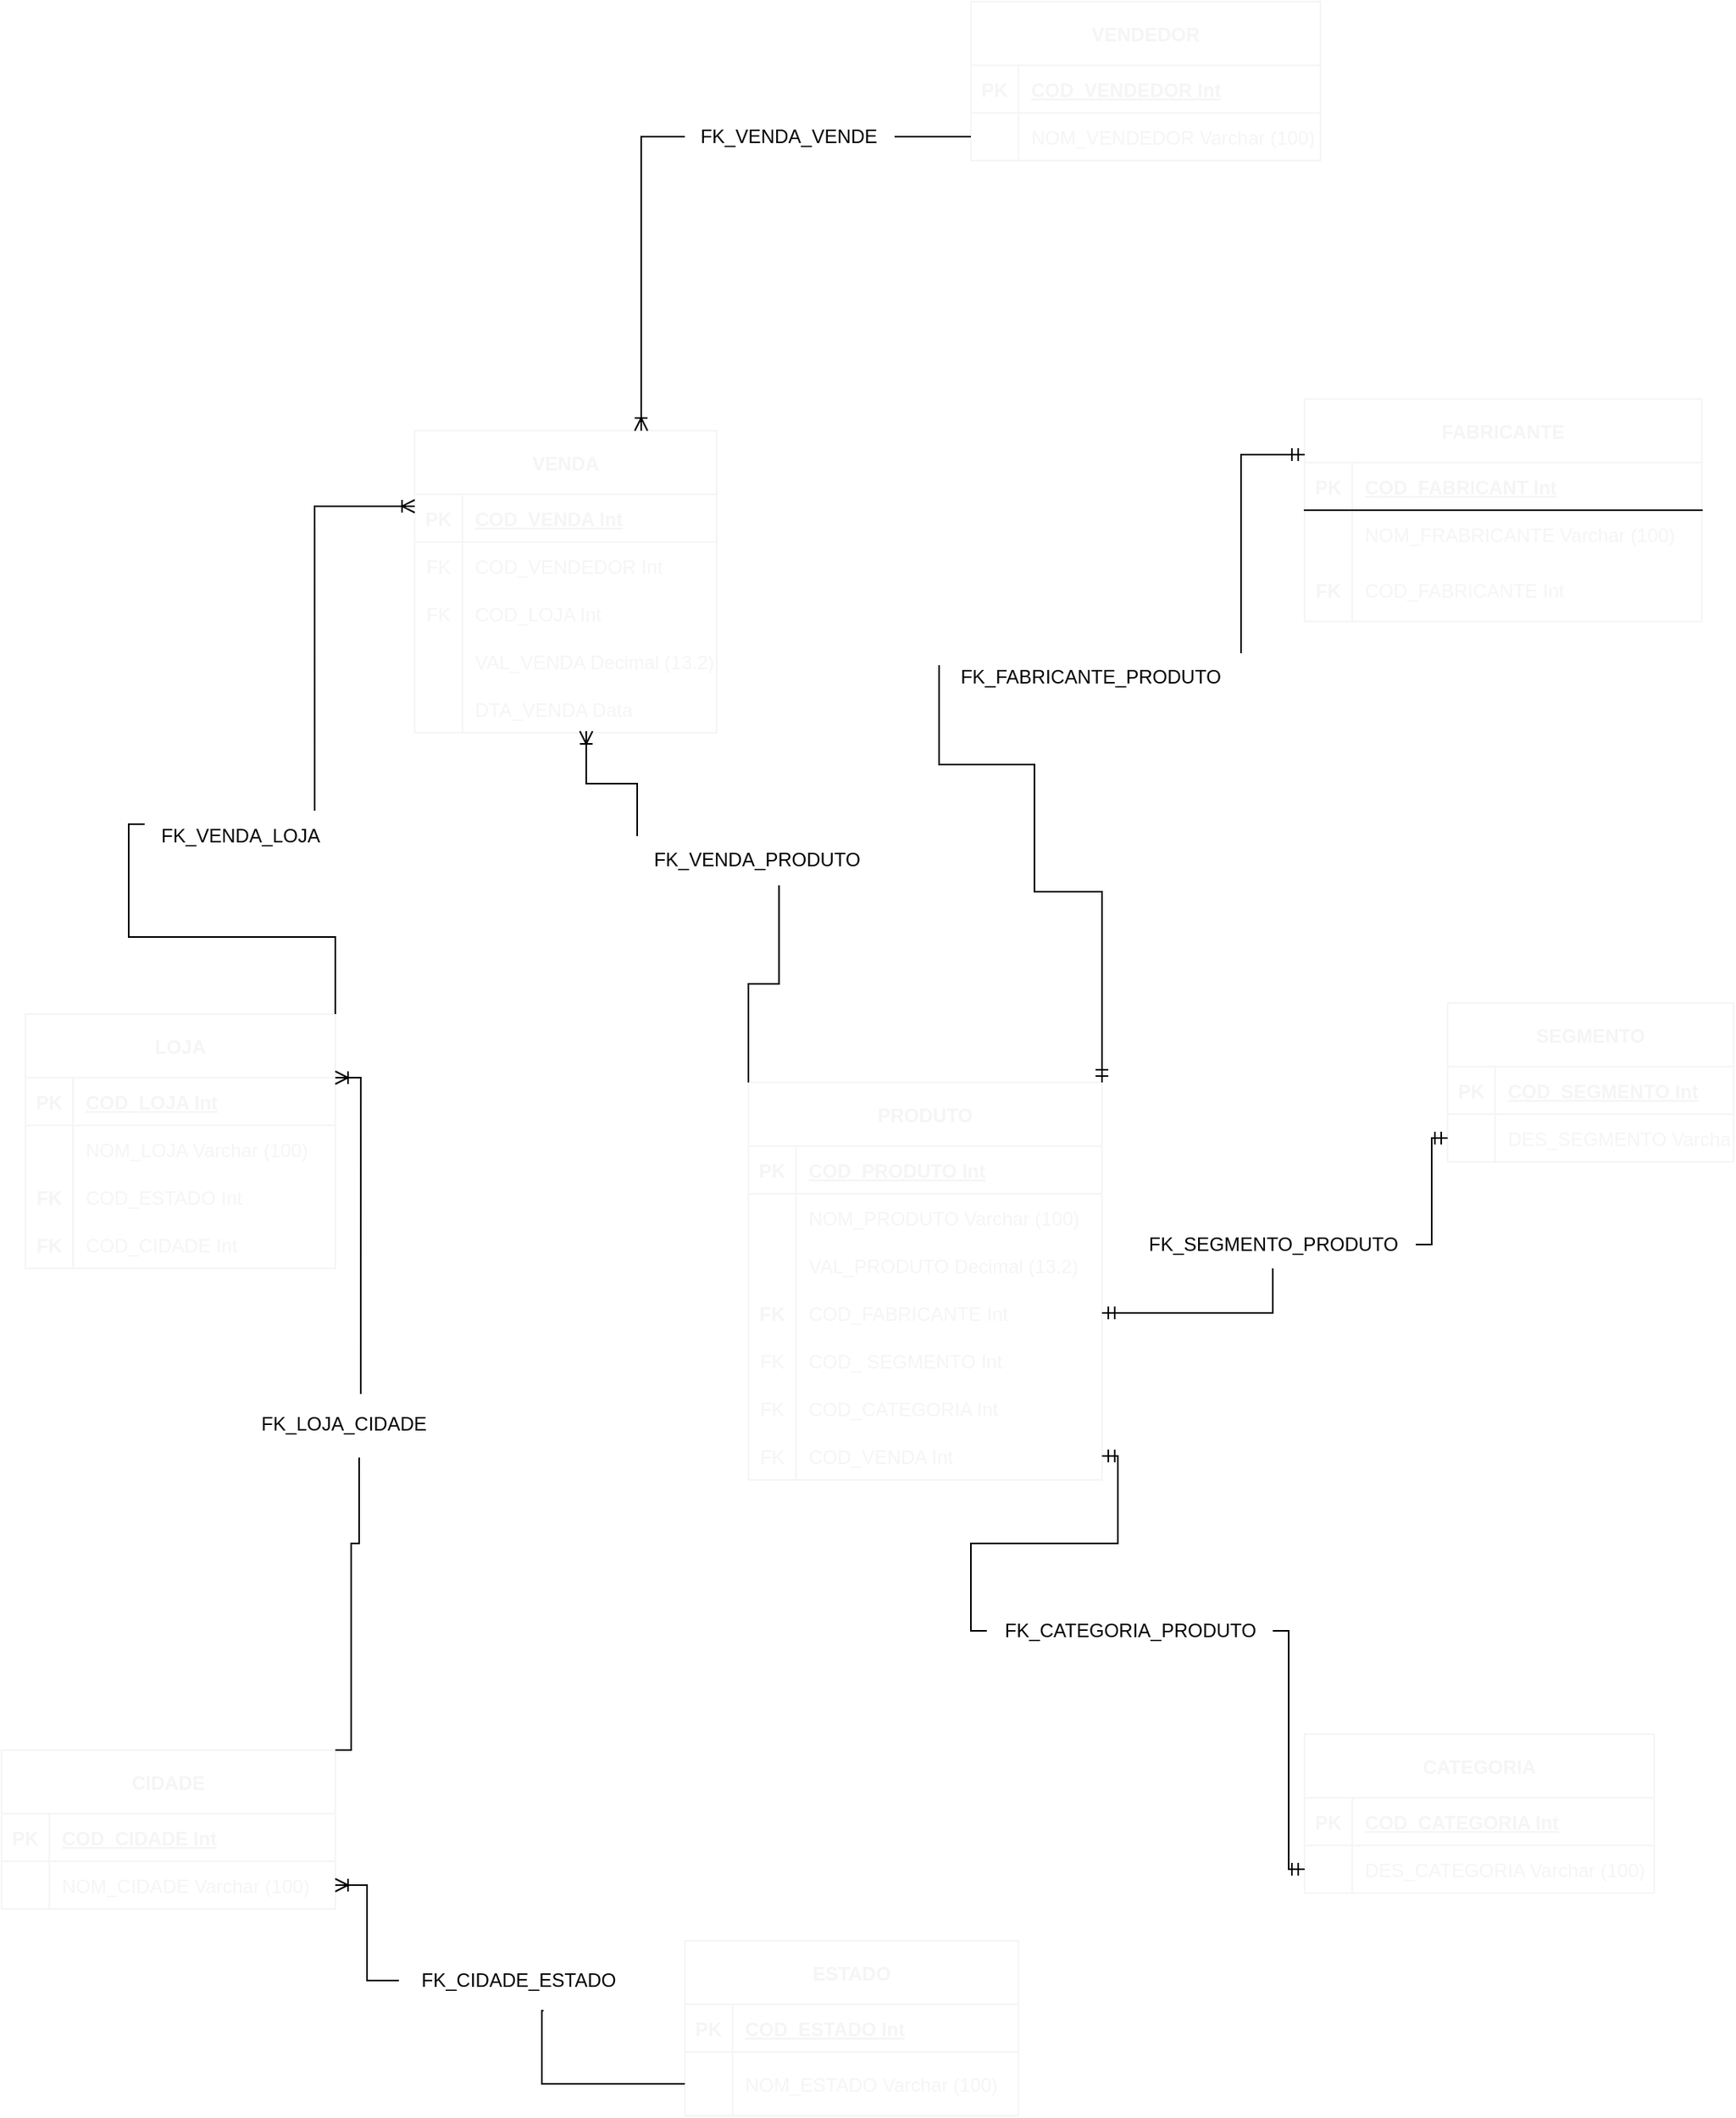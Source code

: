<mxfile version="20.4.1" type="onedrive"><diagram id="vrrOv-Y_pezjBVAI9bVj" name="Página-1"><mxGraphModel grid="1" page="1" gridSize="10" guides="1" tooltips="1" connect="1" arrows="1" fold="1" pageScale="1" pageWidth="1169" pageHeight="1654" math="0" shadow="0"><root><mxCell id="0"/><mxCell id="1" parent="0"/><mxCell id="uoWiC-rODX9-tca6bNvO-3" value="FABRICANTE" style="shape=table;startSize=40;container=1;collapsible=1;childLayout=tableLayout;fixedRows=1;rowLines=0;fontStyle=1;align=center;resizeLast=1;strokeColor=#F5F5F5;fontColor=#F5F5F5;" vertex="1" parent="1"><mxGeometry x="880" y="280" width="250" height="140" as="geometry"/></mxCell><mxCell id="uoWiC-rODX9-tca6bNvO-4" value="" style="shape=tableRow;horizontal=0;startSize=0;swimlaneHead=0;swimlaneBody=0;fillColor=none;collapsible=0;dropTarget=0;points=[[0,0.5],[1,0.5]];portConstraint=eastwest;top=0;left=0;right=0;bottom=1;strokeColor=#000000;fontColor=#F5F5F5;" vertex="1" parent="uoWiC-rODX9-tca6bNvO-3"><mxGeometry y="40" width="250" height="30" as="geometry"/></mxCell><mxCell id="uoWiC-rODX9-tca6bNvO-5" value="PK" style="shape=partialRectangle;connectable=0;fillColor=none;top=0;left=0;bottom=0;right=0;fontStyle=1;overflow=hidden;strokeColor=#000000;fontColor=#F5F5F5;" vertex="1" parent="uoWiC-rODX9-tca6bNvO-4"><mxGeometry width="30" height="30" as="geometry"><mxRectangle width="30" height="30" as="alternateBounds"/></mxGeometry></mxCell><mxCell id="uoWiC-rODX9-tca6bNvO-6" value="COD_FABRICANT Int" style="shape=partialRectangle;connectable=0;fillColor=none;top=0;left=0;bottom=0;right=0;align=left;spacingLeft=6;fontStyle=5;overflow=hidden;strokeColor=#000000;fontColor=#F5F5F5;" vertex="1" parent="uoWiC-rODX9-tca6bNvO-4"><mxGeometry x="30" width="220" height="30" as="geometry"><mxRectangle width="220" height="30" as="alternateBounds"/></mxGeometry></mxCell><mxCell id="uoWiC-rODX9-tca6bNvO-7" value="" style="shape=tableRow;horizontal=0;startSize=0;swimlaneHead=0;swimlaneBody=0;fillColor=none;collapsible=0;dropTarget=0;points=[[0,0.5],[1,0.5]];portConstraint=eastwest;top=0;left=0;right=0;bottom=0;strokeColor=#000000;fontColor=#F5F5F5;" vertex="1" parent="uoWiC-rODX9-tca6bNvO-3"><mxGeometry y="70" width="250" height="30" as="geometry"/></mxCell><mxCell id="uoWiC-rODX9-tca6bNvO-8" value="" style="shape=partialRectangle;connectable=0;fillColor=none;top=0;left=0;bottom=0;right=0;editable=1;overflow=hidden;strokeColor=#000000;fontColor=#F5F5F5;" vertex="1" parent="uoWiC-rODX9-tca6bNvO-7"><mxGeometry width="30" height="30" as="geometry"><mxRectangle width="30" height="30" as="alternateBounds"/></mxGeometry></mxCell><mxCell id="uoWiC-rODX9-tca6bNvO-9" value="NOM_FRABRICANTE Varchar (100)" style="shape=partialRectangle;connectable=0;fillColor=none;top=0;left=0;bottom=0;right=0;align=left;spacingLeft=6;overflow=hidden;strokeColor=#000000;fontColor=#F5F5F5;" vertex="1" parent="uoWiC-rODX9-tca6bNvO-7"><mxGeometry x="30" width="220" height="30" as="geometry"><mxRectangle width="220" height="30" as="alternateBounds"/></mxGeometry></mxCell><mxCell id="uoWiC-rODX9-tca6bNvO-10" value="" style="shape=tableRow;horizontal=0;startSize=0;swimlaneHead=0;swimlaneBody=0;fillColor=none;collapsible=0;dropTarget=0;points=[[0,0.5],[1,0.5]];portConstraint=eastwest;top=0;left=0;right=0;bottom=0;strokeColor=#000000;fontColor=#F5F5F5;" vertex="1" parent="uoWiC-rODX9-tca6bNvO-3"><mxGeometry y="100" width="250" height="40" as="geometry"/></mxCell><mxCell id="uoWiC-rODX9-tca6bNvO-11" value="FK" style="shape=partialRectangle;connectable=0;fillColor=none;top=0;left=0;bottom=0;right=0;editable=1;overflow=hidden;strokeColor=#F2F3FF;fontColor=#F5F5F5;fontStyle=1" vertex="1" parent="uoWiC-rODX9-tca6bNvO-10"><mxGeometry width="30" height="40" as="geometry"><mxRectangle width="30" height="40" as="alternateBounds"/></mxGeometry></mxCell><mxCell id="uoWiC-rODX9-tca6bNvO-12" value="COD_FABRICANTE Int" style="shape=partialRectangle;connectable=0;fillColor=none;top=0;left=0;bottom=0;right=0;align=left;spacingLeft=6;overflow=hidden;strokeColor=#000000;fontColor=#F5F5F5;" vertex="1" parent="uoWiC-rODX9-tca6bNvO-10"><mxGeometry x="30" width="220" height="40" as="geometry"><mxRectangle width="220" height="40" as="alternateBounds"/></mxGeometry></mxCell><mxCell id="uoWiC-rODX9-tca6bNvO-19" value="ESTADO" style="shape=table;startSize=40;container=1;collapsible=1;childLayout=tableLayout;fixedRows=1;rowLines=0;fontStyle=1;align=center;resizeLast=1;strokeColor=#F5F5F5;fontColor=#F5F5F5;" vertex="1" parent="1"><mxGeometry x="490" y="1250" width="210" height="110" as="geometry"/></mxCell><mxCell id="uoWiC-rODX9-tca6bNvO-20" value="" style="shape=tableRow;horizontal=0;startSize=0;swimlaneHead=0;swimlaneBody=0;fillColor=none;collapsible=0;dropTarget=0;points=[[0,0.5],[1,0.5]];portConstraint=eastwest;top=0;left=0;right=0;bottom=1;strokeColor=#F5F5F5;fontColor=#F5F5F5;" vertex="1" parent="uoWiC-rODX9-tca6bNvO-19"><mxGeometry y="40" width="210" height="30" as="geometry"/></mxCell><mxCell id="uoWiC-rODX9-tca6bNvO-21" value="PK" style="shape=partialRectangle;connectable=0;fillColor=none;top=0;left=0;bottom=0;right=0;fontStyle=1;overflow=hidden;strokeColor=#F5F5F5;fontColor=#F5F5F5;" vertex="1" parent="uoWiC-rODX9-tca6bNvO-20"><mxGeometry width="30" height="30" as="geometry"><mxRectangle width="30" height="30" as="alternateBounds"/></mxGeometry></mxCell><mxCell id="uoWiC-rODX9-tca6bNvO-22" value="COD_ESTADO Int" style="shape=partialRectangle;connectable=0;fillColor=none;top=0;left=0;bottom=0;right=0;align=left;spacingLeft=6;fontStyle=5;overflow=hidden;strokeColor=#F5F5F5;fontColor=#F5F5F5;" vertex="1" parent="uoWiC-rODX9-tca6bNvO-20"><mxGeometry x="30" width="180" height="30" as="geometry"><mxRectangle width="180" height="30" as="alternateBounds"/></mxGeometry></mxCell><mxCell id="uoWiC-rODX9-tca6bNvO-23" value="" style="shape=tableRow;horizontal=0;startSize=0;swimlaneHead=0;swimlaneBody=0;fillColor=none;collapsible=0;dropTarget=0;points=[[0,0.5],[1,0.5]];portConstraint=eastwest;top=0;left=0;right=0;bottom=0;strokeColor=#F5F5F5;fontColor=#F5F5F5;" vertex="1" parent="uoWiC-rODX9-tca6bNvO-19"><mxGeometry y="70" width="210" height="40" as="geometry"/></mxCell><mxCell id="uoWiC-rODX9-tca6bNvO-24" value="" style="shape=partialRectangle;connectable=0;fillColor=none;top=0;left=0;bottom=0;right=0;editable=1;overflow=hidden;strokeColor=#F5F5F5;fontColor=#F5F5F5;" vertex="1" parent="uoWiC-rODX9-tca6bNvO-23"><mxGeometry width="30" height="40" as="geometry"><mxRectangle width="30" height="40" as="alternateBounds"/></mxGeometry></mxCell><mxCell id="uoWiC-rODX9-tca6bNvO-25" value="NOM_ESTADO Varchar (100)" style="shape=partialRectangle;connectable=0;fillColor=none;top=0;left=0;bottom=0;right=0;align=left;spacingLeft=6;overflow=hidden;strokeColor=#F5F5F5;fontColor=#F5F5F5;" vertex="1" parent="uoWiC-rODX9-tca6bNvO-23"><mxGeometry x="30" width="180" height="40" as="geometry"><mxRectangle width="180" height="40" as="alternateBounds"/></mxGeometry></mxCell><mxCell id="uoWiC-rODX9-tca6bNvO-32" value="VENDEDOR" style="shape=table;startSize=40;container=1;collapsible=1;childLayout=tableLayout;fixedRows=1;rowLines=0;fontStyle=1;align=center;resizeLast=1;strokeColor=#F5F5F5;fontColor=#F5F5F5;" vertex="1" parent="1"><mxGeometry x="670" y="30" width="220" height="100" as="geometry"/></mxCell><mxCell id="uoWiC-rODX9-tca6bNvO-33" value="" style="shape=tableRow;horizontal=0;startSize=0;swimlaneHead=0;swimlaneBody=0;fillColor=none;collapsible=0;dropTarget=0;points=[[0,0.5],[1,0.5]];portConstraint=eastwest;top=0;left=0;right=0;bottom=1;strokeColor=#F5F5F5;fontColor=#F5F5F5;" vertex="1" parent="uoWiC-rODX9-tca6bNvO-32"><mxGeometry y="40" width="220" height="30" as="geometry"/></mxCell><mxCell id="uoWiC-rODX9-tca6bNvO-34" value="PK" style="shape=partialRectangle;connectable=0;fillColor=none;top=0;left=0;bottom=0;right=0;fontStyle=1;overflow=hidden;strokeColor=#F5F5F5;fontColor=#F5F5F5;" vertex="1" parent="uoWiC-rODX9-tca6bNvO-33"><mxGeometry width="30" height="30" as="geometry"><mxRectangle width="30" height="30" as="alternateBounds"/></mxGeometry></mxCell><mxCell id="uoWiC-rODX9-tca6bNvO-35" value="COD_VENDEDOR Int" style="shape=partialRectangle;connectable=0;fillColor=none;top=0;left=0;bottom=0;right=0;align=left;spacingLeft=6;fontStyle=5;overflow=hidden;strokeColor=#F5F5F5;fontColor=#F5F5F5;" vertex="1" parent="uoWiC-rODX9-tca6bNvO-33"><mxGeometry x="30" width="190" height="30" as="geometry"><mxRectangle width="190" height="30" as="alternateBounds"/></mxGeometry></mxCell><mxCell id="uoWiC-rODX9-tca6bNvO-36" value="" style="shape=tableRow;horizontal=0;startSize=0;swimlaneHead=0;swimlaneBody=0;fillColor=none;collapsible=0;dropTarget=0;points=[[0,0.5],[1,0.5]];portConstraint=eastwest;top=0;left=0;right=0;bottom=0;strokeColor=#F5F5F5;fontColor=#F5F5F5;" vertex="1" parent="uoWiC-rODX9-tca6bNvO-32"><mxGeometry y="70" width="220" height="30" as="geometry"/></mxCell><mxCell id="uoWiC-rODX9-tca6bNvO-37" value="" style="shape=partialRectangle;connectable=0;fillColor=none;top=0;left=0;bottom=0;right=0;editable=1;overflow=hidden;strokeColor=#F5F5F5;fontColor=#F5F5F5;" vertex="1" parent="uoWiC-rODX9-tca6bNvO-36"><mxGeometry width="30" height="30" as="geometry"><mxRectangle width="30" height="30" as="alternateBounds"/></mxGeometry></mxCell><mxCell id="uoWiC-rODX9-tca6bNvO-38" value="NOM_VENDEDOR Varchar (100)" style="shape=partialRectangle;connectable=0;fillColor=none;top=0;left=0;bottom=0;right=0;align=left;spacingLeft=6;overflow=hidden;strokeColor=#F5F5F5;fontColor=#F5F5F5;" vertex="1" parent="uoWiC-rODX9-tca6bNvO-36"><mxGeometry x="30" width="190" height="30" as="geometry"><mxRectangle width="190" height="30" as="alternateBounds"/></mxGeometry></mxCell><mxCell id="uoWiC-rODX9-tca6bNvO-45" value="VENDA" style="shape=table;startSize=40;container=1;collapsible=1;childLayout=tableLayout;fixedRows=1;rowLines=0;fontStyle=1;align=center;resizeLast=1;strokeColor=#F5F5F5;fontColor=#F5F5F5;" vertex="1" parent="1"><mxGeometry x="320" y="300" width="190" height="190" as="geometry"/></mxCell><mxCell id="uoWiC-rODX9-tca6bNvO-46" value="" style="shape=tableRow;horizontal=0;startSize=0;swimlaneHead=0;swimlaneBody=0;fillColor=none;collapsible=0;dropTarget=0;points=[[0,0.5],[1,0.5]];portConstraint=eastwest;top=0;left=0;right=0;bottom=1;strokeColor=#F5F5F5;fontColor=#F5F5F5;" vertex="1" parent="uoWiC-rODX9-tca6bNvO-45"><mxGeometry y="40" width="190" height="30" as="geometry"/></mxCell><mxCell id="uoWiC-rODX9-tca6bNvO-47" value="PK" style="shape=partialRectangle;connectable=0;fillColor=none;top=0;left=0;bottom=0;right=0;fontStyle=1;overflow=hidden;strokeColor=#F5F5F5;fontColor=#F5F5F5;" vertex="1" parent="uoWiC-rODX9-tca6bNvO-46"><mxGeometry width="30" height="30" as="geometry"><mxRectangle width="30" height="30" as="alternateBounds"/></mxGeometry></mxCell><mxCell id="uoWiC-rODX9-tca6bNvO-48" value="COD_VENDA Int" style="shape=partialRectangle;connectable=0;fillColor=none;top=0;left=0;bottom=0;right=0;align=left;spacingLeft=6;fontStyle=5;overflow=hidden;strokeColor=#F5F5F5;fontColor=#F5F5F5;" vertex="1" parent="uoWiC-rODX9-tca6bNvO-46"><mxGeometry x="30" width="160" height="30" as="geometry"><mxRectangle width="160" height="30" as="alternateBounds"/></mxGeometry></mxCell><mxCell id="zyvvGQVDWyYDHZCLFVzJ-11" value="" style="shape=tableRow;horizontal=0;startSize=0;swimlaneHead=0;swimlaneBody=0;fillColor=none;collapsible=0;dropTarget=0;points=[[0,0.5],[1,0.5]];portConstraint=eastwest;top=0;left=0;right=0;bottom=0;strokeColor=#F5F5F5;fontColor=#F5F5F5;" vertex="1" parent="uoWiC-rODX9-tca6bNvO-45"><mxGeometry y="70" width="190" height="30" as="geometry"/></mxCell><mxCell id="zyvvGQVDWyYDHZCLFVzJ-12" value="FK" style="shape=partialRectangle;connectable=0;fillColor=none;top=0;left=0;bottom=0;right=0;editable=1;overflow=hidden;strokeColor=#F5F5F5;fontColor=#F5F5F5;" vertex="1" parent="zyvvGQVDWyYDHZCLFVzJ-11"><mxGeometry width="30" height="30" as="geometry"><mxRectangle width="30" height="30" as="alternateBounds"/></mxGeometry></mxCell><mxCell id="zyvvGQVDWyYDHZCLFVzJ-13" value="COD_VENDEDOR Int" style="shape=partialRectangle;connectable=0;fillColor=none;top=0;left=0;bottom=0;right=0;align=left;spacingLeft=6;overflow=hidden;strokeColor=#F5F5F5;fontColor=#F5F5F5;" vertex="1" parent="zyvvGQVDWyYDHZCLFVzJ-11"><mxGeometry x="30" width="160" height="30" as="geometry"><mxRectangle width="160" height="30" as="alternateBounds"/></mxGeometry></mxCell><mxCell id="zyvvGQVDWyYDHZCLFVzJ-14" value="" style="shape=tableRow;horizontal=0;startSize=0;swimlaneHead=0;swimlaneBody=0;fillColor=none;collapsible=0;dropTarget=0;points=[[0,0.5],[1,0.5]];portConstraint=eastwest;top=0;left=0;right=0;bottom=0;strokeColor=#F5F5F5;fontColor=#F5F5F5;" vertex="1" parent="uoWiC-rODX9-tca6bNvO-45"><mxGeometry y="100" width="190" height="30" as="geometry"/></mxCell><mxCell id="zyvvGQVDWyYDHZCLFVzJ-15" value="FK" style="shape=partialRectangle;connectable=0;fillColor=none;top=0;left=0;bottom=0;right=0;editable=1;overflow=hidden;strokeColor=#F5F5F5;fontColor=#F5F5F5;" vertex="1" parent="zyvvGQVDWyYDHZCLFVzJ-14"><mxGeometry width="30" height="30" as="geometry"><mxRectangle width="30" height="30" as="alternateBounds"/></mxGeometry></mxCell><mxCell id="zyvvGQVDWyYDHZCLFVzJ-16" value="COD_LOJA Int" style="shape=partialRectangle;connectable=0;fillColor=none;top=0;left=0;bottom=0;right=0;align=left;spacingLeft=6;overflow=hidden;strokeColor=#F5F5F5;fontColor=#F5F5F5;" vertex="1" parent="zyvvGQVDWyYDHZCLFVzJ-14"><mxGeometry x="30" width="160" height="30" as="geometry"><mxRectangle width="160" height="30" as="alternateBounds"/></mxGeometry></mxCell><mxCell id="uoWiC-rODX9-tca6bNvO-49" value="" style="shape=tableRow;horizontal=0;startSize=0;swimlaneHead=0;swimlaneBody=0;fillColor=none;collapsible=0;dropTarget=0;points=[[0,0.5],[1,0.5]];portConstraint=eastwest;top=0;left=0;right=0;bottom=0;strokeColor=#F5F5F5;fontColor=#F5F5F5;" vertex="1" parent="uoWiC-rODX9-tca6bNvO-45"><mxGeometry y="130" width="190" height="30" as="geometry"/></mxCell><mxCell id="uoWiC-rODX9-tca6bNvO-50" value="" style="shape=partialRectangle;connectable=0;fillColor=none;top=0;left=0;bottom=0;right=0;editable=1;overflow=hidden;strokeColor=#F5F5F5;fontColor=#F5F5F5;" vertex="1" parent="uoWiC-rODX9-tca6bNvO-49"><mxGeometry width="30" height="30" as="geometry"><mxRectangle width="30" height="30" as="alternateBounds"/></mxGeometry></mxCell><mxCell id="uoWiC-rODX9-tca6bNvO-51" value="VAL_VENDA Decimal (13.2)" style="shape=partialRectangle;connectable=0;fillColor=none;top=0;left=0;bottom=0;right=0;align=left;spacingLeft=6;overflow=hidden;strokeColor=#F5F5F5;fontColor=#F5F5F5;" vertex="1" parent="uoWiC-rODX9-tca6bNvO-49"><mxGeometry x="30" width="160" height="30" as="geometry"><mxRectangle width="160" height="30" as="alternateBounds"/></mxGeometry></mxCell><mxCell id="uoWiC-rODX9-tca6bNvO-52" value="" style="shape=tableRow;horizontal=0;startSize=0;swimlaneHead=0;swimlaneBody=0;fillColor=none;collapsible=0;dropTarget=0;points=[[0,0.5],[1,0.5]];portConstraint=eastwest;top=0;left=0;right=0;bottom=0;strokeColor=#F5F5F5;fontColor=#F5F5F5;" vertex="1" parent="uoWiC-rODX9-tca6bNvO-45"><mxGeometry y="160" width="190" height="30" as="geometry"/></mxCell><mxCell id="uoWiC-rODX9-tca6bNvO-53" value="" style="shape=partialRectangle;connectable=0;fillColor=none;top=0;left=0;bottom=0;right=0;editable=1;overflow=hidden;strokeColor=#F5F5F5;fontColor=#F5F5F5;" vertex="1" parent="uoWiC-rODX9-tca6bNvO-52"><mxGeometry width="30" height="30" as="geometry"><mxRectangle width="30" height="30" as="alternateBounds"/></mxGeometry></mxCell><mxCell id="uoWiC-rODX9-tca6bNvO-54" value="DTA_VENDA Data" style="shape=partialRectangle;connectable=0;fillColor=none;top=0;left=0;bottom=0;right=0;align=left;spacingLeft=6;overflow=hidden;strokeColor=#F5F5F5;fontColor=#F5F5F5;" vertex="1" parent="uoWiC-rODX9-tca6bNvO-52"><mxGeometry x="30" width="160" height="30" as="geometry"><mxRectangle width="160" height="30" as="alternateBounds"/></mxGeometry></mxCell><mxCell id="uoWiC-rODX9-tca6bNvO-58" value="CATEGORIA" style="shape=table;startSize=40;container=1;collapsible=1;childLayout=tableLayout;fixedRows=1;rowLines=0;fontStyle=1;align=center;resizeLast=1;strokeColor=#F5F5F5;fontColor=#F5F5F5;" vertex="1" parent="1"><mxGeometry x="880" y="1120" width="220" height="100" as="geometry"/></mxCell><mxCell id="uoWiC-rODX9-tca6bNvO-59" value="" style="shape=tableRow;horizontal=0;startSize=0;swimlaneHead=0;swimlaneBody=0;fillColor=none;collapsible=0;dropTarget=0;points=[[0,0.5],[1,0.5]];portConstraint=eastwest;top=0;left=0;right=0;bottom=1;strokeColor=#F5F5F5;fontColor=#F5F5F5;" vertex="1" parent="uoWiC-rODX9-tca6bNvO-58"><mxGeometry y="40" width="220" height="30" as="geometry"/></mxCell><mxCell id="uoWiC-rODX9-tca6bNvO-60" value="PK" style="shape=partialRectangle;connectable=0;fillColor=none;top=0;left=0;bottom=0;right=0;fontStyle=1;overflow=hidden;strokeColor=#F5F5F5;fontColor=#F5F5F5;" vertex="1" parent="uoWiC-rODX9-tca6bNvO-59"><mxGeometry width="30" height="30" as="geometry"><mxRectangle width="30" height="30" as="alternateBounds"/></mxGeometry></mxCell><mxCell id="uoWiC-rODX9-tca6bNvO-61" value="COD_CATEGORIA Int" style="shape=partialRectangle;connectable=0;fillColor=none;top=0;left=0;bottom=0;right=0;align=left;spacingLeft=6;fontStyle=5;overflow=hidden;strokeColor=#F5F5F5;fontColor=#F5F5F5;" vertex="1" parent="uoWiC-rODX9-tca6bNvO-59"><mxGeometry x="30" width="190" height="30" as="geometry"><mxRectangle width="190" height="30" as="alternateBounds"/></mxGeometry></mxCell><mxCell id="uoWiC-rODX9-tca6bNvO-62" value="" style="shape=tableRow;horizontal=0;startSize=0;swimlaneHead=0;swimlaneBody=0;fillColor=none;collapsible=0;dropTarget=0;points=[[0,0.5],[1,0.5]];portConstraint=eastwest;top=0;left=0;right=0;bottom=0;strokeColor=#F5F5F5;fontColor=#F5F5F5;" vertex="1" parent="uoWiC-rODX9-tca6bNvO-58"><mxGeometry y="70" width="220" height="30" as="geometry"/></mxCell><mxCell id="uoWiC-rODX9-tca6bNvO-63" value="" style="shape=partialRectangle;connectable=0;fillColor=none;top=0;left=0;bottom=0;right=0;editable=1;overflow=hidden;strokeColor=#F5F5F5;fontColor=#F5F5F5;" vertex="1" parent="uoWiC-rODX9-tca6bNvO-62"><mxGeometry width="30" height="30" as="geometry"><mxRectangle width="30" height="30" as="alternateBounds"/></mxGeometry></mxCell><mxCell id="uoWiC-rODX9-tca6bNvO-64" value="DES_CATEGORIA Varchar (100)" style="shape=partialRectangle;connectable=0;fillColor=none;top=0;left=0;bottom=0;right=0;align=left;spacingLeft=6;overflow=hidden;strokeColor=#F5F5F5;fontColor=#F5F5F5;" vertex="1" parent="uoWiC-rODX9-tca6bNvO-62"><mxGeometry x="30" width="190" height="30" as="geometry"><mxRectangle width="190" height="30" as="alternateBounds"/></mxGeometry></mxCell><mxCell id="uoWiC-rODX9-tca6bNvO-71" value="PRODUTO" style="shape=table;startSize=40;container=1;collapsible=1;childLayout=tableLayout;fixedRows=1;rowLines=0;fontStyle=1;align=center;resizeLast=1;strokeColor=#F5F5F5;fontColor=#F5F5F5;" vertex="1" parent="1"><mxGeometry x="530" y="710" width="222.5" height="250" as="geometry"/></mxCell><mxCell id="uoWiC-rODX9-tca6bNvO-72" value="" style="shape=tableRow;horizontal=0;startSize=0;swimlaneHead=0;swimlaneBody=0;fillColor=none;collapsible=0;dropTarget=0;points=[[0,0.5],[1,0.5]];portConstraint=eastwest;top=0;left=0;right=0;bottom=1;strokeColor=#F5F5F5;fontColor=#F5F5F5;" vertex="1" parent="uoWiC-rODX9-tca6bNvO-71"><mxGeometry y="40" width="222.5" height="30" as="geometry"/></mxCell><mxCell id="uoWiC-rODX9-tca6bNvO-73" value="PK" style="shape=partialRectangle;connectable=0;fillColor=none;top=0;left=0;bottom=0;right=0;fontStyle=1;overflow=hidden;strokeColor=#F5F5F5;fontColor=#F5F5F5;" vertex="1" parent="uoWiC-rODX9-tca6bNvO-72"><mxGeometry width="30" height="30" as="geometry"><mxRectangle width="30" height="30" as="alternateBounds"/></mxGeometry></mxCell><mxCell id="uoWiC-rODX9-tca6bNvO-74" value="COD_PRODUTO Int" style="shape=partialRectangle;connectable=0;fillColor=none;top=0;left=0;bottom=0;right=0;align=left;spacingLeft=6;fontStyle=5;overflow=hidden;strokeColor=#F5F5F5;fontColor=#F5F5F5;" vertex="1" parent="uoWiC-rODX9-tca6bNvO-72"><mxGeometry x="30" width="192.5" height="30" as="geometry"><mxRectangle width="192.5" height="30" as="alternateBounds"/></mxGeometry></mxCell><mxCell id="uoWiC-rODX9-tca6bNvO-75" value="" style="shape=tableRow;horizontal=0;startSize=0;swimlaneHead=0;swimlaneBody=0;fillColor=none;collapsible=0;dropTarget=0;points=[[0,0.5],[1,0.5]];portConstraint=eastwest;top=0;left=0;right=0;bottom=0;strokeColor=#F5F5F5;fontColor=#F5F5F5;" vertex="1" parent="uoWiC-rODX9-tca6bNvO-71"><mxGeometry y="70" width="222.5" height="30" as="geometry"/></mxCell><mxCell id="uoWiC-rODX9-tca6bNvO-76" value="" style="shape=partialRectangle;connectable=0;fillColor=none;top=0;left=0;bottom=0;right=0;editable=1;overflow=hidden;strokeColor=#F5F5F5;fontColor=#F5F5F5;" vertex="1" parent="uoWiC-rODX9-tca6bNvO-75"><mxGeometry width="30" height="30" as="geometry"><mxRectangle width="30" height="30" as="alternateBounds"/></mxGeometry></mxCell><mxCell id="uoWiC-rODX9-tca6bNvO-77" value="NOM_PRODUTO Varchar (100)" style="shape=partialRectangle;connectable=0;fillColor=none;top=0;left=0;bottom=0;right=0;align=left;spacingLeft=6;overflow=hidden;strokeColor=#F5F5F5;fontColor=#F5F5F5;" vertex="1" parent="uoWiC-rODX9-tca6bNvO-75"><mxGeometry x="30" width="192.5" height="30" as="geometry"><mxRectangle width="192.5" height="30" as="alternateBounds"/></mxGeometry></mxCell><mxCell id="uoWiC-rODX9-tca6bNvO-78" value="" style="shape=tableRow;horizontal=0;startSize=0;swimlaneHead=0;swimlaneBody=0;fillColor=none;collapsible=0;dropTarget=0;points=[[0,0.5],[1,0.5]];portConstraint=eastwest;top=0;left=0;right=0;bottom=0;strokeColor=#F5F5F5;fontColor=#F5F5F5;" vertex="1" parent="uoWiC-rODX9-tca6bNvO-71"><mxGeometry y="100" width="222.5" height="30" as="geometry"/></mxCell><mxCell id="uoWiC-rODX9-tca6bNvO-79" value="" style="shape=partialRectangle;connectable=0;fillColor=none;top=0;left=0;bottom=0;right=0;editable=1;overflow=hidden;strokeColor=#F5F5F5;fontColor=#F5F5F5;" vertex="1" parent="uoWiC-rODX9-tca6bNvO-78"><mxGeometry width="30" height="30" as="geometry"><mxRectangle width="30" height="30" as="alternateBounds"/></mxGeometry></mxCell><mxCell id="uoWiC-rODX9-tca6bNvO-80" value="VAL_PRODUTO Decimal (13.2)" style="shape=partialRectangle;connectable=0;fillColor=none;top=0;left=0;bottom=0;right=0;align=left;spacingLeft=6;overflow=hidden;strokeColor=#F5F5F5;fontColor=#F5F5F5;" vertex="1" parent="uoWiC-rODX9-tca6bNvO-78"><mxGeometry x="30" width="192.5" height="30" as="geometry"><mxRectangle width="192.5" height="30" as="alternateBounds"/></mxGeometry></mxCell><mxCell id="uoWiC-rODX9-tca6bNvO-81" value="" style="shape=tableRow;horizontal=0;startSize=0;swimlaneHead=0;swimlaneBody=0;fillColor=none;collapsible=0;dropTarget=0;points=[[0,0.5],[1,0.5]];portConstraint=eastwest;top=0;left=0;right=0;bottom=0;strokeColor=#F5F5F5;fontColor=#F5F5F5;" vertex="1" parent="uoWiC-rODX9-tca6bNvO-71"><mxGeometry y="130" width="222.5" height="30" as="geometry"/></mxCell><mxCell id="uoWiC-rODX9-tca6bNvO-82" value="FK" style="shape=partialRectangle;connectable=0;fillColor=none;top=0;left=0;bottom=0;right=0;editable=1;overflow=hidden;strokeColor=#F5F5F5;fontColor=#F5F5F5;fontStyle=1" vertex="1" parent="uoWiC-rODX9-tca6bNvO-81"><mxGeometry width="30" height="30" as="geometry"><mxRectangle width="30" height="30" as="alternateBounds"/></mxGeometry></mxCell><mxCell id="uoWiC-rODX9-tca6bNvO-83" value="COD_FABRICANTE Int" style="shape=partialRectangle;connectable=0;fillColor=none;top=0;left=0;bottom=0;right=0;align=left;spacingLeft=6;overflow=hidden;strokeColor=#F5F5F5;fontColor=#F5F5F5;" vertex="1" parent="uoWiC-rODX9-tca6bNvO-81"><mxGeometry x="30" width="192.5" height="30" as="geometry"><mxRectangle width="192.5" height="30" as="alternateBounds"/></mxGeometry></mxCell><mxCell id="uoWiC-rODX9-tca6bNvO-126" value="" style="shape=tableRow;horizontal=0;startSize=0;swimlaneHead=0;swimlaneBody=0;fillColor=none;collapsible=0;dropTarget=0;points=[[0,0.5],[1,0.5]];portConstraint=eastwest;top=0;left=0;right=0;bottom=0;strokeColor=#F5F5F5;fontColor=#F5F5F5;" vertex="1" parent="uoWiC-rODX9-tca6bNvO-71"><mxGeometry y="160" width="222.5" height="30" as="geometry"/></mxCell><mxCell id="uoWiC-rODX9-tca6bNvO-127" value="FK" style="shape=partialRectangle;connectable=0;fillColor=none;top=0;left=0;bottom=0;right=0;editable=1;overflow=hidden;strokeColor=#F5F5F5;fontColor=#F5F5F5;" vertex="1" parent="uoWiC-rODX9-tca6bNvO-126"><mxGeometry width="30" height="30" as="geometry"><mxRectangle width="30" height="30" as="alternateBounds"/></mxGeometry></mxCell><mxCell id="uoWiC-rODX9-tca6bNvO-128" value="COD_ SEGMENTO Int" style="shape=partialRectangle;connectable=0;fillColor=none;top=0;left=0;bottom=0;right=0;align=left;spacingLeft=6;overflow=hidden;strokeColor=#F5F5F5;fontColor=#F5F5F5;" vertex="1" parent="uoWiC-rODX9-tca6bNvO-126"><mxGeometry x="30" width="192.5" height="30" as="geometry"><mxRectangle width="192.5" height="30" as="alternateBounds"/></mxGeometry></mxCell><mxCell id="uoWiC-rODX9-tca6bNvO-129" value="" style="shape=tableRow;horizontal=0;startSize=0;swimlaneHead=0;swimlaneBody=0;fillColor=none;collapsible=0;dropTarget=0;points=[[0,0.5],[1,0.5]];portConstraint=eastwest;top=0;left=0;right=0;bottom=0;strokeColor=#F5F5F5;fontColor=#F5F5F5;" vertex="1" parent="uoWiC-rODX9-tca6bNvO-71"><mxGeometry y="190" width="222.5" height="30" as="geometry"/></mxCell><mxCell id="uoWiC-rODX9-tca6bNvO-130" value="FK" style="shape=partialRectangle;connectable=0;fillColor=none;top=0;left=0;bottom=0;right=0;editable=1;overflow=hidden;strokeColor=#F5F5F5;fontColor=#F5F5F5;" vertex="1" parent="uoWiC-rODX9-tca6bNvO-129"><mxGeometry width="30" height="30" as="geometry"><mxRectangle width="30" height="30" as="alternateBounds"/></mxGeometry></mxCell><mxCell id="uoWiC-rODX9-tca6bNvO-131" value="COD_CATEGORIA Int" style="shape=partialRectangle;connectable=0;fillColor=none;top=0;left=0;bottom=0;right=0;align=left;spacingLeft=6;overflow=hidden;strokeColor=#F5F5F5;fontColor=#F5F5F5;" vertex="1" parent="uoWiC-rODX9-tca6bNvO-129"><mxGeometry x="30" width="192.5" height="30" as="geometry"><mxRectangle width="192.5" height="30" as="alternateBounds"/></mxGeometry></mxCell><mxCell id="uoWiC-rODX9-tca6bNvO-132" value="" style="shape=tableRow;horizontal=0;startSize=0;swimlaneHead=0;swimlaneBody=0;fillColor=none;collapsible=0;dropTarget=0;points=[[0,0.5],[1,0.5]];portConstraint=eastwest;top=0;left=0;right=0;bottom=0;strokeColor=#F5F5F5;fontColor=#F5F5F5;" vertex="1" parent="uoWiC-rODX9-tca6bNvO-71"><mxGeometry y="220" width="222.5" height="30" as="geometry"/></mxCell><mxCell id="uoWiC-rODX9-tca6bNvO-133" value="FK" style="shape=partialRectangle;connectable=0;fillColor=none;top=0;left=0;bottom=0;right=0;editable=1;overflow=hidden;strokeColor=#F5F5F5;fontColor=#F5F5F5;" vertex="1" parent="uoWiC-rODX9-tca6bNvO-132"><mxGeometry width="30" height="30" as="geometry"><mxRectangle width="30" height="30" as="alternateBounds"/></mxGeometry></mxCell><mxCell id="uoWiC-rODX9-tca6bNvO-134" value="COD_VENDA Int" style="shape=partialRectangle;connectable=0;fillColor=none;top=0;left=0;bottom=0;right=0;align=left;spacingLeft=6;overflow=hidden;strokeColor=#F5F5F5;fontColor=#F5F5F5;" vertex="1" parent="uoWiC-rODX9-tca6bNvO-132"><mxGeometry x="30" width="192.5" height="30" as="geometry"><mxRectangle width="192.5" height="30" as="alternateBounds"/></mxGeometry></mxCell><mxCell id="uoWiC-rODX9-tca6bNvO-84" value="SEGMENTO" style="shape=table;startSize=40;container=1;collapsible=1;childLayout=tableLayout;fixedRows=1;rowLines=0;fontStyle=1;align=center;resizeLast=1;strokeColor=#F5F5F5;fontColor=#F5F5F5;" vertex="1" parent="1"><mxGeometry x="970" y="660" width="180" height="100" as="geometry"/></mxCell><mxCell id="uoWiC-rODX9-tca6bNvO-85" value="" style="shape=tableRow;horizontal=0;startSize=0;swimlaneHead=0;swimlaneBody=0;fillColor=none;collapsible=0;dropTarget=0;points=[[0,0.5],[1,0.5]];portConstraint=eastwest;top=0;left=0;right=0;bottom=1;strokeColor=#F5F5F5;fontColor=#F5F5F5;" vertex="1" parent="uoWiC-rODX9-tca6bNvO-84"><mxGeometry y="40" width="180" height="30" as="geometry"/></mxCell><mxCell id="uoWiC-rODX9-tca6bNvO-86" value="PK" style="shape=partialRectangle;connectable=0;fillColor=none;top=0;left=0;bottom=0;right=0;fontStyle=1;overflow=hidden;strokeColor=#F5F5F5;fontColor=#F5F5F5;" vertex="1" parent="uoWiC-rODX9-tca6bNvO-85"><mxGeometry width="30" height="30" as="geometry"><mxRectangle width="30" height="30" as="alternateBounds"/></mxGeometry></mxCell><mxCell id="uoWiC-rODX9-tca6bNvO-87" value="COD_SEGMENTO Int" style="shape=partialRectangle;connectable=0;fillColor=none;top=0;left=0;bottom=0;right=0;align=left;spacingLeft=6;fontStyle=5;overflow=hidden;strokeColor=#F5F5F5;fontColor=#F5F5F5;" vertex="1" parent="uoWiC-rODX9-tca6bNvO-85"><mxGeometry x="30" width="150" height="30" as="geometry"><mxRectangle width="150" height="30" as="alternateBounds"/></mxGeometry></mxCell><mxCell id="uoWiC-rODX9-tca6bNvO-88" value="" style="shape=tableRow;horizontal=0;startSize=0;swimlaneHead=0;swimlaneBody=0;fillColor=none;collapsible=0;dropTarget=0;points=[[0,0.5],[1,0.5]];portConstraint=eastwest;top=0;left=0;right=0;bottom=0;strokeColor=#F5F5F5;fontColor=#F5F5F5;" vertex="1" parent="uoWiC-rODX9-tca6bNvO-84"><mxGeometry y="70" width="180" height="30" as="geometry"/></mxCell><mxCell id="uoWiC-rODX9-tca6bNvO-89" value="" style="shape=partialRectangle;connectable=0;fillColor=none;top=0;left=0;bottom=0;right=0;editable=1;overflow=hidden;strokeColor=#F5F5F5;fontColor=#F5F5F5;" vertex="1" parent="uoWiC-rODX9-tca6bNvO-88"><mxGeometry width="30" height="30" as="geometry"><mxRectangle width="30" height="30" as="alternateBounds"/></mxGeometry></mxCell><mxCell id="uoWiC-rODX9-tca6bNvO-90" value="DES_SEGMENTO Varchar (100)" style="shape=partialRectangle;connectable=0;fillColor=none;top=0;left=0;bottom=0;right=0;align=left;spacingLeft=6;overflow=hidden;strokeColor=#F5F5F5;fontColor=#F5F5F5;" vertex="1" parent="uoWiC-rODX9-tca6bNvO-88"><mxGeometry x="30" width="150" height="30" as="geometry"><mxRectangle width="150" height="30" as="alternateBounds"/></mxGeometry></mxCell><mxCell id="uoWiC-rODX9-tca6bNvO-97" value="CIDADE" style="shape=table;startSize=40;container=1;collapsible=1;childLayout=tableLayout;fixedRows=1;rowLines=0;fontStyle=1;align=center;resizeLast=1;strokeColor=#F5F5F5;fontColor=#F5F5F5;" vertex="1" parent="1"><mxGeometry x="60" y="1130" width="210" height="100" as="geometry"/></mxCell><mxCell id="uoWiC-rODX9-tca6bNvO-98" value="" style="shape=tableRow;horizontal=0;startSize=0;swimlaneHead=0;swimlaneBody=0;fillColor=none;collapsible=0;dropTarget=0;points=[[0,0.5],[1,0.5]];portConstraint=eastwest;top=0;left=0;right=0;bottom=1;strokeColor=#F5F5F5;fontColor=#F5F5F5;" vertex="1" parent="uoWiC-rODX9-tca6bNvO-97"><mxGeometry y="40" width="210" height="30" as="geometry"/></mxCell><mxCell id="uoWiC-rODX9-tca6bNvO-99" value="PK" style="shape=partialRectangle;connectable=0;fillColor=none;top=0;left=0;bottom=0;right=0;fontStyle=1;overflow=hidden;strokeColor=#F5F5F5;fontColor=#F5F5F5;" vertex="1" parent="uoWiC-rODX9-tca6bNvO-98"><mxGeometry width="30" height="30" as="geometry"><mxRectangle width="30" height="30" as="alternateBounds"/></mxGeometry></mxCell><mxCell id="uoWiC-rODX9-tca6bNvO-100" value="COD_CIDADE Int" style="shape=partialRectangle;connectable=0;fillColor=none;top=0;left=0;bottom=0;right=0;align=left;spacingLeft=6;fontStyle=5;overflow=hidden;strokeColor=#F5F5F5;fontColor=#F5F5F5;" vertex="1" parent="uoWiC-rODX9-tca6bNvO-98"><mxGeometry x="30" width="180" height="30" as="geometry"><mxRectangle width="180" height="30" as="alternateBounds"/></mxGeometry></mxCell><mxCell id="uoWiC-rODX9-tca6bNvO-101" value="" style="shape=tableRow;horizontal=0;startSize=0;swimlaneHead=0;swimlaneBody=0;fillColor=none;collapsible=0;dropTarget=0;points=[[0,0.5],[1,0.5]];portConstraint=eastwest;top=0;left=0;right=0;bottom=0;strokeColor=#F5F5F5;fontColor=#F5F5F5;" vertex="1" parent="uoWiC-rODX9-tca6bNvO-97"><mxGeometry y="70" width="210" height="30" as="geometry"/></mxCell><mxCell id="uoWiC-rODX9-tca6bNvO-102" value="" style="shape=partialRectangle;connectable=0;fillColor=none;top=0;left=0;bottom=0;right=0;editable=1;overflow=hidden;strokeColor=#F5F5F5;fontColor=#F5F5F5;" vertex="1" parent="uoWiC-rODX9-tca6bNvO-101"><mxGeometry width="30" height="30" as="geometry"><mxRectangle width="30" height="30" as="alternateBounds"/></mxGeometry></mxCell><mxCell id="uoWiC-rODX9-tca6bNvO-103" value="NOM_CIDADE Varchar (100)" style="shape=partialRectangle;connectable=0;fillColor=none;top=0;left=0;bottom=0;right=0;align=left;spacingLeft=6;overflow=hidden;strokeColor=#F5F5F5;fontColor=#F5F5F5;" vertex="1" parent="uoWiC-rODX9-tca6bNvO-101"><mxGeometry x="30" width="180" height="30" as="geometry"><mxRectangle width="180" height="30" as="alternateBounds"/></mxGeometry></mxCell><mxCell id="uoWiC-rODX9-tca6bNvO-110" value="LOJA" style="shape=table;startSize=40;container=1;collapsible=1;childLayout=tableLayout;fixedRows=1;rowLines=0;fontStyle=1;align=center;resizeLast=1;strokeColor=#F5F5F5;fontColor=#F5F5F5;" vertex="1" parent="1"><mxGeometry x="75" y="667" width="195" height="160" as="geometry"/></mxCell><mxCell id="uoWiC-rODX9-tca6bNvO-111" value="" style="shape=tableRow;horizontal=0;startSize=0;swimlaneHead=0;swimlaneBody=0;fillColor=none;collapsible=0;dropTarget=0;points=[[0,0.5],[1,0.5]];portConstraint=eastwest;top=0;left=0;right=0;bottom=1;strokeColor=#F5F5F5;fontColor=#F5F5F5;" vertex="1" parent="uoWiC-rODX9-tca6bNvO-110"><mxGeometry y="40" width="195" height="30" as="geometry"/></mxCell><mxCell id="uoWiC-rODX9-tca6bNvO-112" value="PK" style="shape=partialRectangle;connectable=0;fillColor=none;top=0;left=0;bottom=0;right=0;fontStyle=1;overflow=hidden;strokeColor=#F5F5F5;fontColor=#F5F5F5;" vertex="1" parent="uoWiC-rODX9-tca6bNvO-111"><mxGeometry width="30" height="30" as="geometry"><mxRectangle width="30" height="30" as="alternateBounds"/></mxGeometry></mxCell><mxCell id="uoWiC-rODX9-tca6bNvO-113" value="COD_LOJA Int" style="shape=partialRectangle;connectable=0;fillColor=none;top=0;left=0;bottom=0;right=0;align=left;spacingLeft=6;fontStyle=5;overflow=hidden;strokeColor=#F5F5F5;fontColor=#F5F5F5;" vertex="1" parent="uoWiC-rODX9-tca6bNvO-111"><mxGeometry x="30" width="165" height="30" as="geometry"><mxRectangle width="165" height="30" as="alternateBounds"/></mxGeometry></mxCell><mxCell id="uoWiC-rODX9-tca6bNvO-114" value="" style="shape=tableRow;horizontal=0;startSize=0;swimlaneHead=0;swimlaneBody=0;fillColor=none;collapsible=0;dropTarget=0;points=[[0,0.5],[1,0.5]];portConstraint=eastwest;top=0;left=0;right=0;bottom=0;strokeColor=#F5F5F5;fontColor=#F5F5F5;" vertex="1" parent="uoWiC-rODX9-tca6bNvO-110"><mxGeometry y="70" width="195" height="30" as="geometry"/></mxCell><mxCell id="uoWiC-rODX9-tca6bNvO-115" value="" style="shape=partialRectangle;connectable=0;fillColor=none;top=0;left=0;bottom=0;right=0;editable=1;overflow=hidden;strokeColor=#F5F5F5;fontColor=#F5F5F5;" vertex="1" parent="uoWiC-rODX9-tca6bNvO-114"><mxGeometry width="30" height="30" as="geometry"><mxRectangle width="30" height="30" as="alternateBounds"/></mxGeometry></mxCell><mxCell id="uoWiC-rODX9-tca6bNvO-116" value="NOM_LOJA Varchar (100)" style="shape=partialRectangle;connectable=0;fillColor=none;top=0;left=0;bottom=0;right=0;align=left;spacingLeft=6;overflow=hidden;strokeColor=#F5F5F5;fontColor=#F5F5F5;" vertex="1" parent="uoWiC-rODX9-tca6bNvO-114"><mxGeometry x="30" width="165" height="30" as="geometry"><mxRectangle width="165" height="30" as="alternateBounds"/></mxGeometry></mxCell><mxCell id="uoWiC-rODX9-tca6bNvO-117" value="" style="shape=tableRow;horizontal=0;startSize=0;swimlaneHead=0;swimlaneBody=0;fillColor=none;collapsible=0;dropTarget=0;points=[[0,0.5],[1,0.5]];portConstraint=eastwest;top=0;left=0;right=0;bottom=0;strokeColor=#F5F5F5;fontColor=#F5F5F5;" vertex="1" parent="uoWiC-rODX9-tca6bNvO-110"><mxGeometry y="100" width="195" height="30" as="geometry"/></mxCell><mxCell id="uoWiC-rODX9-tca6bNvO-118" value="FK" style="shape=partialRectangle;connectable=0;fillColor=none;top=0;left=0;bottom=0;right=0;editable=1;overflow=hidden;strokeColor=#F5F5F5;fontColor=#F5F5F5;fontStyle=1" vertex="1" parent="uoWiC-rODX9-tca6bNvO-117"><mxGeometry width="30" height="30" as="geometry"><mxRectangle width="30" height="30" as="alternateBounds"/></mxGeometry></mxCell><mxCell id="uoWiC-rODX9-tca6bNvO-119" value="COD_ESTADO Int" style="shape=partialRectangle;connectable=0;fillColor=none;top=0;left=0;bottom=0;right=0;align=left;spacingLeft=6;overflow=hidden;strokeColor=#F5F5F5;fontColor=#F5F5F5;" vertex="1" parent="uoWiC-rODX9-tca6bNvO-117"><mxGeometry x="30" width="165" height="30" as="geometry"><mxRectangle width="165" height="30" as="alternateBounds"/></mxGeometry></mxCell><mxCell id="uoWiC-rODX9-tca6bNvO-120" value="" style="shape=tableRow;horizontal=0;startSize=0;swimlaneHead=0;swimlaneBody=0;fillColor=none;collapsible=0;dropTarget=0;points=[[0,0.5],[1,0.5]];portConstraint=eastwest;top=0;left=0;right=0;bottom=0;strokeColor=#F5F5F5;fontColor=#F5F5F5;" vertex="1" parent="uoWiC-rODX9-tca6bNvO-110"><mxGeometry y="130" width="195" height="30" as="geometry"/></mxCell><mxCell id="uoWiC-rODX9-tca6bNvO-121" value="FK" style="shape=partialRectangle;connectable=0;fillColor=none;top=0;left=0;bottom=0;right=0;editable=1;overflow=hidden;strokeColor=#F5F5F5;fontColor=#F5F5F5;fontStyle=1" vertex="1" parent="uoWiC-rODX9-tca6bNvO-120"><mxGeometry width="30" height="30" as="geometry"><mxRectangle width="30" height="30" as="alternateBounds"/></mxGeometry></mxCell><mxCell id="uoWiC-rODX9-tca6bNvO-122" value="COD_CIDADE Int" style="shape=partialRectangle;connectable=0;fillColor=none;top=0;left=0;bottom=0;right=0;align=left;spacingLeft=6;overflow=hidden;strokeColor=#F5F5F5;fontColor=#F5F5F5;" vertex="1" parent="uoWiC-rODX9-tca6bNvO-120"><mxGeometry x="30" width="165" height="30" as="geometry"><mxRectangle width="165" height="30" as="alternateBounds"/></mxGeometry></mxCell><mxCell id="uoWiC-rODX9-tca6bNvO-136" value="" style="edgeStyle=elbowEdgeStyle;fontSize=12;html=1;endArrow=ERoneToMany;rounded=0;fontColor=#F5F5F5;exitX=0;exitY=0;exitDx=0;exitDy=0;elbow=vertical;startArrow=none;entryX=0.568;entryY=0.967;entryDx=0;entryDy=0;entryPerimeter=0;" edge="1" parent="1" source="FucgtR_fYXHl5SNvzZDB-12" target="uoWiC-rODX9-tca6bNvO-52"><mxGeometry width="100" height="100" relative="1" as="geometry"><mxPoint x="320" y="760" as="sourcePoint"/><mxPoint x="390" y="720" as="targetPoint"/></mxGeometry></mxCell><mxCell id="uoWiC-rODX9-tca6bNvO-137" value="" style="edgeStyle=orthogonalEdgeStyle;fontSize=12;html=1;endArrow=ERoneToMany;rounded=0;fontColor=#F5F5F5;exitX=0.892;exitY=-0.033;exitDx=0;exitDy=0;entryX=0;entryY=0.25;entryDx=0;entryDy=0;startArrow=none;exitPerimeter=0;" edge="1" parent="1" source="FucgtR_fYXHl5SNvzZDB-7" target="uoWiC-rODX9-tca6bNvO-45"><mxGeometry width="100" height="100" relative="1" as="geometry"><mxPoint x="440" y="760" as="sourcePoint"/><mxPoint x="540" y="660" as="targetPoint"/><Array as="points"><mxPoint x="257" y="348"/></Array></mxGeometry></mxCell><mxCell id="uoWiC-rODX9-tca6bNvO-138" value="" style="edgeStyle=orthogonalEdgeStyle;fontSize=12;html=1;endArrow=ERoneToMany;rounded=0;fontColor=#F5F5F5;exitX=0;exitY=0.5;exitDx=0;exitDy=0;entryX=1;entryY=0.5;entryDx=0;entryDy=0;startArrow=none;" edge="1" parent="1" source="FucgtR_fYXHl5SNvzZDB-1" target="uoWiC-rODX9-tca6bNvO-101"><mxGeometry width="100" height="100" relative="1" as="geometry"><mxPoint x="440" y="930" as="sourcePoint"/><mxPoint x="540" y="830" as="targetPoint"/><Array as="points"/></mxGeometry></mxCell><mxCell id="uoWiC-rODX9-tca6bNvO-139" value="" style="edgeStyle=orthogonalEdgeStyle;fontSize=12;html=1;endArrow=ERoneToMany;rounded=0;fontColor=#F5F5F5;entryX=1;entryY=0.25;entryDx=0;entryDy=0;exitX=0.585;exitY=-0.133;exitDx=0;exitDy=0;startArrow=none;exitPerimeter=0;" edge="1" parent="1" source="FucgtR_fYXHl5SNvzZDB-4" target="uoWiC-rODX9-tca6bNvO-110"><mxGeometry width="100" height="100" relative="1" as="geometry"><mxPoint x="250" y="1160" as="sourcePoint"/><mxPoint x="540" y="830" as="targetPoint"/><Array as="points"/></mxGeometry></mxCell><mxCell id="uoWiC-rODX9-tca6bNvO-143" value="" style="edgeStyle=orthogonalEdgeStyle;fontSize=12;html=1;endArrow=ERmandOne;startArrow=none;rounded=0;fontColor=#F5F5F5;exitX=1;exitY=0;exitDx=0;exitDy=0;entryX=0;entryY=0.25;entryDx=0;entryDy=0;" edge="1" parent="1" source="FucgtR_fYXHl5SNvzZDB-18" target="uoWiC-rODX9-tca6bNvO-3"><mxGeometry width="100" height="100" relative="1" as="geometry"><mxPoint x="440" y="760" as="sourcePoint"/><mxPoint x="540" y="660" as="targetPoint"/></mxGeometry></mxCell><mxCell id="uoWiC-rODX9-tca6bNvO-144" value="" style="edgeStyle=orthogonalEdgeStyle;fontSize=12;html=1;endArrow=ERmandOne;startArrow=none;rounded=0;fontColor=#F5F5F5;entryX=1;entryY=0.5;entryDx=0;entryDy=0;" edge="1" parent="1" source="FucgtR_fYXHl5SNvzZDB-16" target="uoWiC-rODX9-tca6bNvO-81"><mxGeometry width="100" height="100" relative="1" as="geometry"><mxPoint x="440" y="760" as="sourcePoint"/><mxPoint x="540" y="660" as="targetPoint"/></mxGeometry></mxCell><mxCell id="uoWiC-rODX9-tca6bNvO-145" value="" style="edgeStyle=orthogonalEdgeStyle;fontSize=12;html=1;endArrow=ERmandOne;startArrow=none;rounded=0;fontColor=#F5F5F5;exitX=0;exitY=0.5;exitDx=0;exitDy=0;entryX=1;entryY=0.5;entryDx=0;entryDy=0;" edge="1" parent="1" source="FucgtR_fYXHl5SNvzZDB-14" target="uoWiC-rODX9-tca6bNvO-132"><mxGeometry width="100" height="100" relative="1" as="geometry"><mxPoint x="440" y="760" as="sourcePoint"/><mxPoint x="540" y="660" as="targetPoint"/></mxGeometry></mxCell><mxCell id="Y-KTsOFFL7qYLpVfqDgI-1" value="" style="edgeStyle=orthogonalEdgeStyle;fontSize=12;html=1;endArrow=ERoneToMany;rounded=0;entryX=0.75;entryY=0;entryDx=0;entryDy=0;exitX=0;exitY=0.5;exitDx=0;exitDy=0;startArrow=none;" edge="1" parent="1" source="FucgtR_fYXHl5SNvzZDB-10" target="uoWiC-rODX9-tca6bNvO-45"><mxGeometry width="100" height="100" relative="1" as="geometry"><mxPoint x="160" y="280" as="sourcePoint"/><mxPoint x="470" y="220" as="targetPoint"/></mxGeometry></mxCell><mxCell id="FucgtR_fYXHl5SNvzZDB-1" value="FK_CIDADE_ESTADO" style="text;html=1;align=center;verticalAlign=middle;resizable=0;points=[];autosize=1;strokeColor=none;fillColor=none;" vertex="1" parent="1"><mxGeometry x="310" y="1260" width="150" height="30" as="geometry"/></mxCell><mxCell id="FucgtR_fYXHl5SNvzZDB-3" value="" style="edgeStyle=orthogonalEdgeStyle;fontSize=12;html=1;endArrow=none;rounded=0;fontColor=#F5F5F5;exitX=0;exitY=0.5;exitDx=0;exitDy=0;entryX=0.607;entryY=1.133;entryDx=0;entryDy=0;entryPerimeter=0;" edge="1" parent="1" source="uoWiC-rODX9-tca6bNvO-23" target="FucgtR_fYXHl5SNvzZDB-1"><mxGeometry width="100" height="100" relative="1" as="geometry"><mxPoint x="490" y="1340" as="sourcePoint"/><mxPoint x="400" y="1320" as="targetPoint"/><Array as="points"><mxPoint x="400" y="1340"/><mxPoint x="400" y="1294"/></Array></mxGeometry></mxCell><mxCell id="FucgtR_fYXHl5SNvzZDB-4" value="FK_LOJA_CIDADE" style="text;html=1;align=center;verticalAlign=middle;resizable=0;points=[];autosize=1;strokeColor=none;fillColor=none;" vertex="1" parent="1"><mxGeometry x="210" y="910" width="130" height="30" as="geometry"/></mxCell><mxCell id="FucgtR_fYXHl5SNvzZDB-6" value="" style="edgeStyle=orthogonalEdgeStyle;fontSize=12;html=1;endArrow=none;rounded=0;fontColor=#F5F5F5;entryX=0.577;entryY=1.2;entryDx=0;entryDy=0;exitX=1;exitY=0;exitDx=0;exitDy=0;entryPerimeter=0;" edge="1" parent="1" source="uoWiC-rODX9-tca6bNvO-97" target="FucgtR_fYXHl5SNvzZDB-4"><mxGeometry width="100" height="100" relative="1" as="geometry"><mxPoint x="270" y="1130" as="sourcePoint"/><mxPoint x="270" y="707" as="targetPoint"/><Array as="points"><mxPoint x="280" y="1130"/><mxPoint x="280" y="1000"/><mxPoint x="285" y="1000"/></Array></mxGeometry></mxCell><mxCell id="FucgtR_fYXHl5SNvzZDB-7" value="FK_VENDA_LOJA" style="text;html=1;align=center;verticalAlign=middle;resizable=0;points=[];autosize=1;strokeColor=none;fillColor=none;" vertex="1" parent="1"><mxGeometry x="150" y="540" width="120" height="30" as="geometry"/></mxCell><mxCell id="FucgtR_fYXHl5SNvzZDB-9" value="" style="edgeStyle=orthogonalEdgeStyle;fontSize=12;html=1;endArrow=none;rounded=0;fontColor=#F5F5F5;exitX=1;exitY=0;exitDx=0;exitDy=0;entryX=0;entryY=0.25;entryDx=0;entryDy=0;" edge="1" parent="1" source="uoWiC-rODX9-tca6bNvO-110" target="FucgtR_fYXHl5SNvzZDB-7"><mxGeometry width="100" height="100" relative="1" as="geometry"><mxPoint x="270" y="667" as="sourcePoint"/><mxPoint x="330" y="312.5" as="targetPoint"/></mxGeometry></mxCell><mxCell id="FucgtR_fYXHl5SNvzZDB-10" value="FK_VENDA_VENDE" style="text;html=1;align=center;verticalAlign=middle;resizable=0;points=[];autosize=1;strokeColor=none;fillColor=none;" vertex="1" parent="1"><mxGeometry x="490" y="100" width="130" height="30" as="geometry"/></mxCell><mxCell id="FucgtR_fYXHl5SNvzZDB-11" value="" style="edgeStyle=orthogonalEdgeStyle;fontSize=12;html=1;endArrow=none;rounded=0;exitX=0;exitY=0.5;exitDx=0;exitDy=0;entryX=1.015;entryY=0.5;entryDx=0;entryDy=0;entryPerimeter=0;" edge="1" parent="1" source="uoWiC-rODX9-tca6bNvO-36" target="FucgtR_fYXHl5SNvzZDB-10"><mxGeometry width="100" height="100" relative="1" as="geometry"><mxPoint x="670" y="115" as="sourcePoint"/><mxPoint x="580" y="100" as="targetPoint"/><Array as="points"/></mxGeometry></mxCell><mxCell id="FucgtR_fYXHl5SNvzZDB-12" value="FK_VENDA_PRODUTO" style="text;html=1;align=center;verticalAlign=middle;resizable=0;points=[];autosize=1;strokeColor=none;fillColor=none;" vertex="1" parent="1"><mxGeometry x="460" y="555" width="150" height="30" as="geometry"/></mxCell><mxCell id="FucgtR_fYXHl5SNvzZDB-13" value="" style="edgeStyle=elbowEdgeStyle;fontSize=12;html=1;endArrow=none;rounded=0;fontColor=#F5F5F5;exitX=0;exitY=0;exitDx=0;exitDy=0;entryX=0.595;entryY=1.033;entryDx=0;entryDy=0;elbow=vertical;entryPerimeter=0;" edge="1" parent="1" source="uoWiC-rODX9-tca6bNvO-71" target="FucgtR_fYXHl5SNvzZDB-12"><mxGeometry width="100" height="100" relative="1" as="geometry"><mxPoint x="530" y="710" as="sourcePoint"/><mxPoint x="443.05" y="410.99" as="targetPoint"/></mxGeometry></mxCell><mxCell id="FucgtR_fYXHl5SNvzZDB-14" value="FK_CATEGORIA_PRODUTO" style="text;html=1;align=center;verticalAlign=middle;resizable=0;points=[];autosize=1;strokeColor=none;fillColor=none;" vertex="1" parent="1"><mxGeometry x="680" y="1040" width="180" height="30" as="geometry"/></mxCell><mxCell id="FucgtR_fYXHl5SNvzZDB-15" value="" style="edgeStyle=orthogonalEdgeStyle;fontSize=12;html=1;endArrow=none;startArrow=ERmandOne;rounded=0;fontColor=#F5F5F5;exitX=0;exitY=0.5;exitDx=0;exitDy=0;entryX=1;entryY=0.5;entryDx=0;entryDy=0;" edge="1" parent="1" source="uoWiC-rODX9-tca6bNvO-62" target="FucgtR_fYXHl5SNvzZDB-14"><mxGeometry width="100" height="100" relative="1" as="geometry"><mxPoint x="880" y="1205" as="sourcePoint"/><mxPoint x="752.5" y="945" as="targetPoint"/></mxGeometry></mxCell><mxCell id="FucgtR_fYXHl5SNvzZDB-16" value="FK_SEGMENTO_PRODUTO" style="text;html=1;align=center;verticalAlign=middle;resizable=0;points=[];autosize=1;strokeColor=none;fillColor=none;" vertex="1" parent="1"><mxGeometry x="770" y="797" width="180" height="30" as="geometry"/></mxCell><mxCell id="FucgtR_fYXHl5SNvzZDB-17" value="" style="edgeStyle=orthogonalEdgeStyle;fontSize=12;html=1;endArrow=none;startArrow=ERmandOne;rounded=0;fontColor=#F5F5F5;entryX=1;entryY=0.5;entryDx=0;entryDy=0;" edge="1" parent="1" source="uoWiC-rODX9-tca6bNvO-88" target="FucgtR_fYXHl5SNvzZDB-16"><mxGeometry width="100" height="100" relative="1" as="geometry"><mxPoint x="970" y="745" as="sourcePoint"/><mxPoint x="752.5" y="855" as="targetPoint"/></mxGeometry></mxCell><mxCell id="FucgtR_fYXHl5SNvzZDB-18" value="FK_FABRICANTE_PRODUTO" style="text;html=1;align=center;verticalAlign=middle;resizable=0;points=[];autosize=1;strokeColor=none;fillColor=none;" vertex="1" parent="1"><mxGeometry x="650" y="440" width="190" height="30" as="geometry"/></mxCell><mxCell id="FucgtR_fYXHl5SNvzZDB-19" value="" style="edgeStyle=orthogonalEdgeStyle;fontSize=12;html=1;endArrow=none;startArrow=ERmandOne;rounded=0;fontColor=#F5F5F5;exitX=1;exitY=0;exitDx=0;exitDy=0;entryX=0;entryY=0.25;entryDx=0;entryDy=0;" edge="1" parent="1" source="uoWiC-rODX9-tca6bNvO-71" target="FucgtR_fYXHl5SNvzZDB-18"><mxGeometry width="100" height="100" relative="1" as="geometry"><mxPoint x="752.5" y="710" as="sourcePoint"/><mxPoint x="880" y="315" as="targetPoint"/><Array as="points"><mxPoint x="753" y="590"/><mxPoint x="710" y="590"/><mxPoint x="710" y="510"/><mxPoint x="650" y="510"/></Array></mxGeometry></mxCell></root></mxGraphModel></diagram></mxfile>